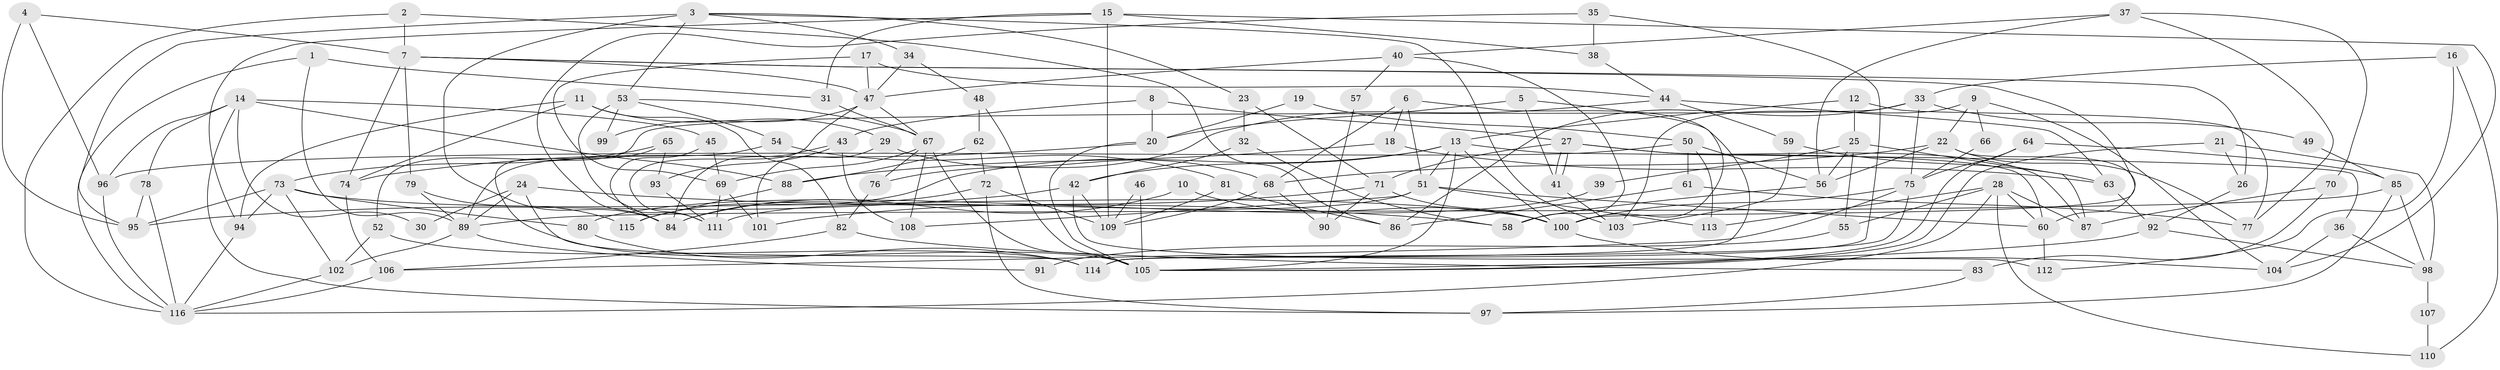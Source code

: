 // coarse degree distribution, {2: 0.10344827586206896, 3: 0.2413793103448276, 5: 0.1896551724137931, 4: 0.15517241379310345, 6: 0.10344827586206896, 9: 0.034482758620689655, 7: 0.06896551724137931, 8: 0.05172413793103448, 11: 0.017241379310344827, 12: 0.017241379310344827, 10: 0.017241379310344827}
// Generated by graph-tools (version 1.1) at 2025/52/03/04/25 21:52:32]
// undirected, 116 vertices, 232 edges
graph export_dot {
graph [start="1"]
  node [color=gray90,style=filled];
  1;
  2;
  3;
  4;
  5;
  6;
  7;
  8;
  9;
  10;
  11;
  12;
  13;
  14;
  15;
  16;
  17;
  18;
  19;
  20;
  21;
  22;
  23;
  24;
  25;
  26;
  27;
  28;
  29;
  30;
  31;
  32;
  33;
  34;
  35;
  36;
  37;
  38;
  39;
  40;
  41;
  42;
  43;
  44;
  45;
  46;
  47;
  48;
  49;
  50;
  51;
  52;
  53;
  54;
  55;
  56;
  57;
  58;
  59;
  60;
  61;
  62;
  63;
  64;
  65;
  66;
  67;
  68;
  69;
  70;
  71;
  72;
  73;
  74;
  75;
  76;
  77;
  78;
  79;
  80;
  81;
  82;
  83;
  84;
  85;
  86;
  87;
  88;
  89;
  90;
  91;
  92;
  93;
  94;
  95;
  96;
  97;
  98;
  99;
  100;
  101;
  102;
  103;
  104;
  105;
  106;
  107;
  108;
  109;
  110;
  111;
  112;
  113;
  114;
  115;
  116;
  1 -- 116;
  1 -- 31;
  1 -- 89;
  2 -- 116;
  2 -- 7;
  2 -- 86;
  3 -- 34;
  3 -- 95;
  3 -- 23;
  3 -- 53;
  3 -- 84;
  3 -- 103;
  4 -- 96;
  4 -- 7;
  4 -- 95;
  5 -- 20;
  5 -- 41;
  5 -- 100;
  6 -- 114;
  6 -- 51;
  6 -- 18;
  6 -- 68;
  7 -- 79;
  7 -- 100;
  7 -- 26;
  7 -- 47;
  7 -- 74;
  8 -- 27;
  8 -- 43;
  8 -- 20;
  9 -- 22;
  9 -- 104;
  9 -- 66;
  9 -- 103;
  10 -- 84;
  10 -- 100;
  11 -- 82;
  11 -- 94;
  11 -- 29;
  11 -- 74;
  12 -- 25;
  12 -- 13;
  12 -- 77;
  13 -- 42;
  13 -- 100;
  13 -- 36;
  13 -- 51;
  13 -- 105;
  13 -- 115;
  14 -- 45;
  14 -- 96;
  14 -- 30;
  14 -- 78;
  14 -- 88;
  14 -- 97;
  15 -- 104;
  15 -- 109;
  15 -- 31;
  15 -- 38;
  15 -- 94;
  16 -- 112;
  16 -- 33;
  16 -- 110;
  17 -- 44;
  17 -- 47;
  17 -- 69;
  18 -- 63;
  18 -- 88;
  19 -- 20;
  19 -- 50;
  20 -- 74;
  20 -- 105;
  21 -- 105;
  21 -- 98;
  21 -- 26;
  22 -- 60;
  22 -- 68;
  22 -- 56;
  22 -- 77;
  23 -- 71;
  23 -- 32;
  24 -- 114;
  24 -- 89;
  24 -- 30;
  24 -- 58;
  25 -- 87;
  25 -- 56;
  25 -- 39;
  25 -- 55;
  26 -- 92;
  27 -- 41;
  27 -- 41;
  27 -- 71;
  27 -- 60;
  27 -- 87;
  28 -- 116;
  28 -- 60;
  28 -- 55;
  28 -- 87;
  28 -- 110;
  28 -- 113;
  29 -- 68;
  29 -- 101;
  31 -- 67;
  32 -- 58;
  32 -- 42;
  33 -- 75;
  33 -- 86;
  33 -- 49;
  33 -- 52;
  34 -- 47;
  34 -- 48;
  35 -- 84;
  35 -- 38;
  35 -- 114;
  36 -- 98;
  36 -- 104;
  37 -- 40;
  37 -- 77;
  37 -- 56;
  37 -- 70;
  38 -- 44;
  39 -- 80;
  40 -- 58;
  40 -- 47;
  40 -- 57;
  41 -- 103;
  42 -- 95;
  42 -- 109;
  42 -- 112;
  43 -- 93;
  43 -- 108;
  43 -- 84;
  44 -- 76;
  44 -- 63;
  44 -- 59;
  45 -- 111;
  45 -- 69;
  46 -- 105;
  46 -- 109;
  47 -- 67;
  47 -- 99;
  47 -- 111;
  48 -- 62;
  48 -- 105;
  49 -- 85;
  50 -- 56;
  50 -- 113;
  50 -- 61;
  50 -- 96;
  51 -- 111;
  51 -- 60;
  51 -- 108;
  51 -- 113;
  52 -- 114;
  52 -- 102;
  53 -- 84;
  53 -- 54;
  53 -- 67;
  53 -- 99;
  54 -- 81;
  54 -- 89;
  55 -- 91;
  56 -- 58;
  57 -- 90;
  59 -- 103;
  59 -- 63;
  60 -- 112;
  61 -- 77;
  61 -- 86;
  62 -- 72;
  62 -- 88;
  63 -- 92;
  64 -- 75;
  64 -- 105;
  64 -- 85;
  65 -- 105;
  65 -- 73;
  65 -- 93;
  66 -- 75;
  67 -- 105;
  67 -- 69;
  67 -- 76;
  67 -- 108;
  68 -- 109;
  68 -- 90;
  69 -- 101;
  69 -- 111;
  70 -- 87;
  70 -- 83;
  71 -- 101;
  71 -- 100;
  71 -- 90;
  72 -- 84;
  72 -- 97;
  72 -- 109;
  73 -- 95;
  73 -- 102;
  73 -- 80;
  73 -- 94;
  73 -- 100;
  74 -- 106;
  75 -- 106;
  75 -- 100;
  75 -- 114;
  76 -- 82;
  78 -- 116;
  78 -- 95;
  79 -- 89;
  79 -- 115;
  80 -- 114;
  81 -- 109;
  81 -- 86;
  82 -- 83;
  82 -- 106;
  83 -- 97;
  85 -- 89;
  85 -- 97;
  85 -- 98;
  88 -- 115;
  89 -- 91;
  89 -- 102;
  92 -- 105;
  92 -- 98;
  93 -- 111;
  94 -- 116;
  96 -- 116;
  98 -- 107;
  100 -- 104;
  102 -- 116;
  106 -- 116;
  107 -- 110;
}
